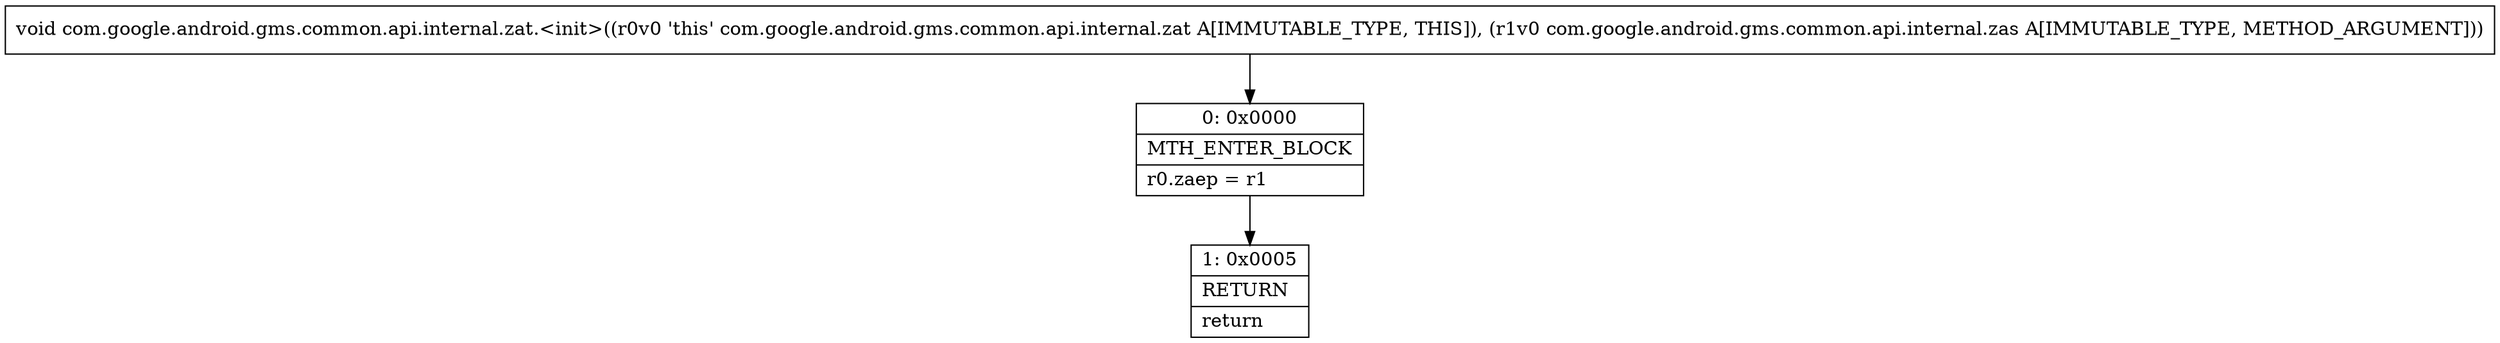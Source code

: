 digraph "CFG forcom.google.android.gms.common.api.internal.zat.\<init\>(Lcom\/google\/android\/gms\/common\/api\/internal\/zas;)V" {
Node_0 [shape=record,label="{0\:\ 0x0000|MTH_ENTER_BLOCK\l|r0.zaep = r1\l}"];
Node_1 [shape=record,label="{1\:\ 0x0005|RETURN\l|return\l}"];
MethodNode[shape=record,label="{void com.google.android.gms.common.api.internal.zat.\<init\>((r0v0 'this' com.google.android.gms.common.api.internal.zat A[IMMUTABLE_TYPE, THIS]), (r1v0 com.google.android.gms.common.api.internal.zas A[IMMUTABLE_TYPE, METHOD_ARGUMENT])) }"];
MethodNode -> Node_0;
Node_0 -> Node_1;
}

